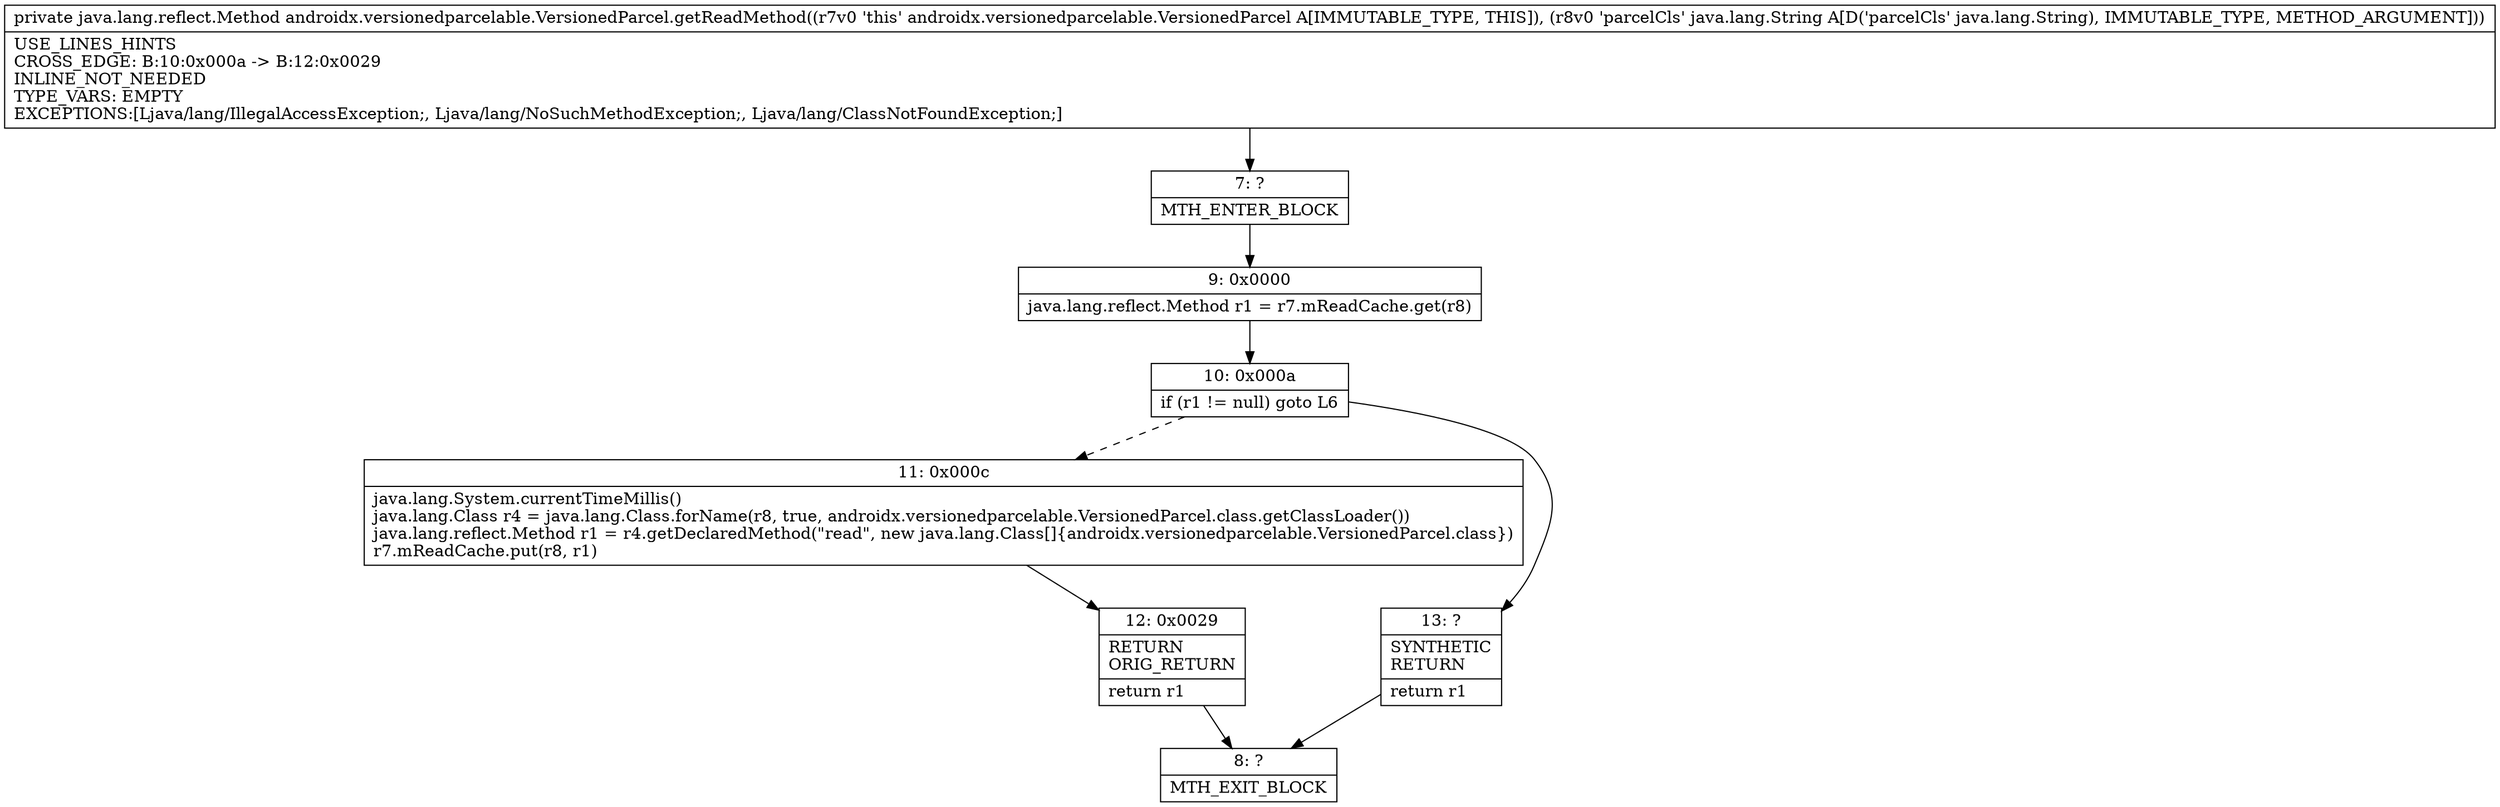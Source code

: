digraph "CFG forandroidx.versionedparcelable.VersionedParcel.getReadMethod(Ljava\/lang\/String;)Ljava\/lang\/reflect\/Method;" {
Node_7 [shape=record,label="{7\:\ ?|MTH_ENTER_BLOCK\l}"];
Node_9 [shape=record,label="{9\:\ 0x0000|java.lang.reflect.Method r1 = r7.mReadCache.get(r8)\l}"];
Node_10 [shape=record,label="{10\:\ 0x000a|if (r1 != null) goto L6\l}"];
Node_11 [shape=record,label="{11\:\ 0x000c|java.lang.System.currentTimeMillis()\ljava.lang.Class r4 = java.lang.Class.forName(r8, true, androidx.versionedparcelable.VersionedParcel.class.getClassLoader())\ljava.lang.reflect.Method r1 = r4.getDeclaredMethod(\"read\", new java.lang.Class[]\{androidx.versionedparcelable.VersionedParcel.class\})\lr7.mReadCache.put(r8, r1)\l}"];
Node_12 [shape=record,label="{12\:\ 0x0029|RETURN\lORIG_RETURN\l|return r1\l}"];
Node_8 [shape=record,label="{8\:\ ?|MTH_EXIT_BLOCK\l}"];
Node_13 [shape=record,label="{13\:\ ?|SYNTHETIC\lRETURN\l|return r1\l}"];
MethodNode[shape=record,label="{private java.lang.reflect.Method androidx.versionedparcelable.VersionedParcel.getReadMethod((r7v0 'this' androidx.versionedparcelable.VersionedParcel A[IMMUTABLE_TYPE, THIS]), (r8v0 'parcelCls' java.lang.String A[D('parcelCls' java.lang.String), IMMUTABLE_TYPE, METHOD_ARGUMENT]))  | USE_LINES_HINTS\lCROSS_EDGE: B:10:0x000a \-\> B:12:0x0029\lINLINE_NOT_NEEDED\lTYPE_VARS: EMPTY\lEXCEPTIONS:[Ljava\/lang\/IllegalAccessException;, Ljava\/lang\/NoSuchMethodException;, Ljava\/lang\/ClassNotFoundException;]\l}"];
MethodNode -> Node_7;Node_7 -> Node_9;
Node_9 -> Node_10;
Node_10 -> Node_11[style=dashed];
Node_10 -> Node_13;
Node_11 -> Node_12;
Node_12 -> Node_8;
Node_13 -> Node_8;
}

